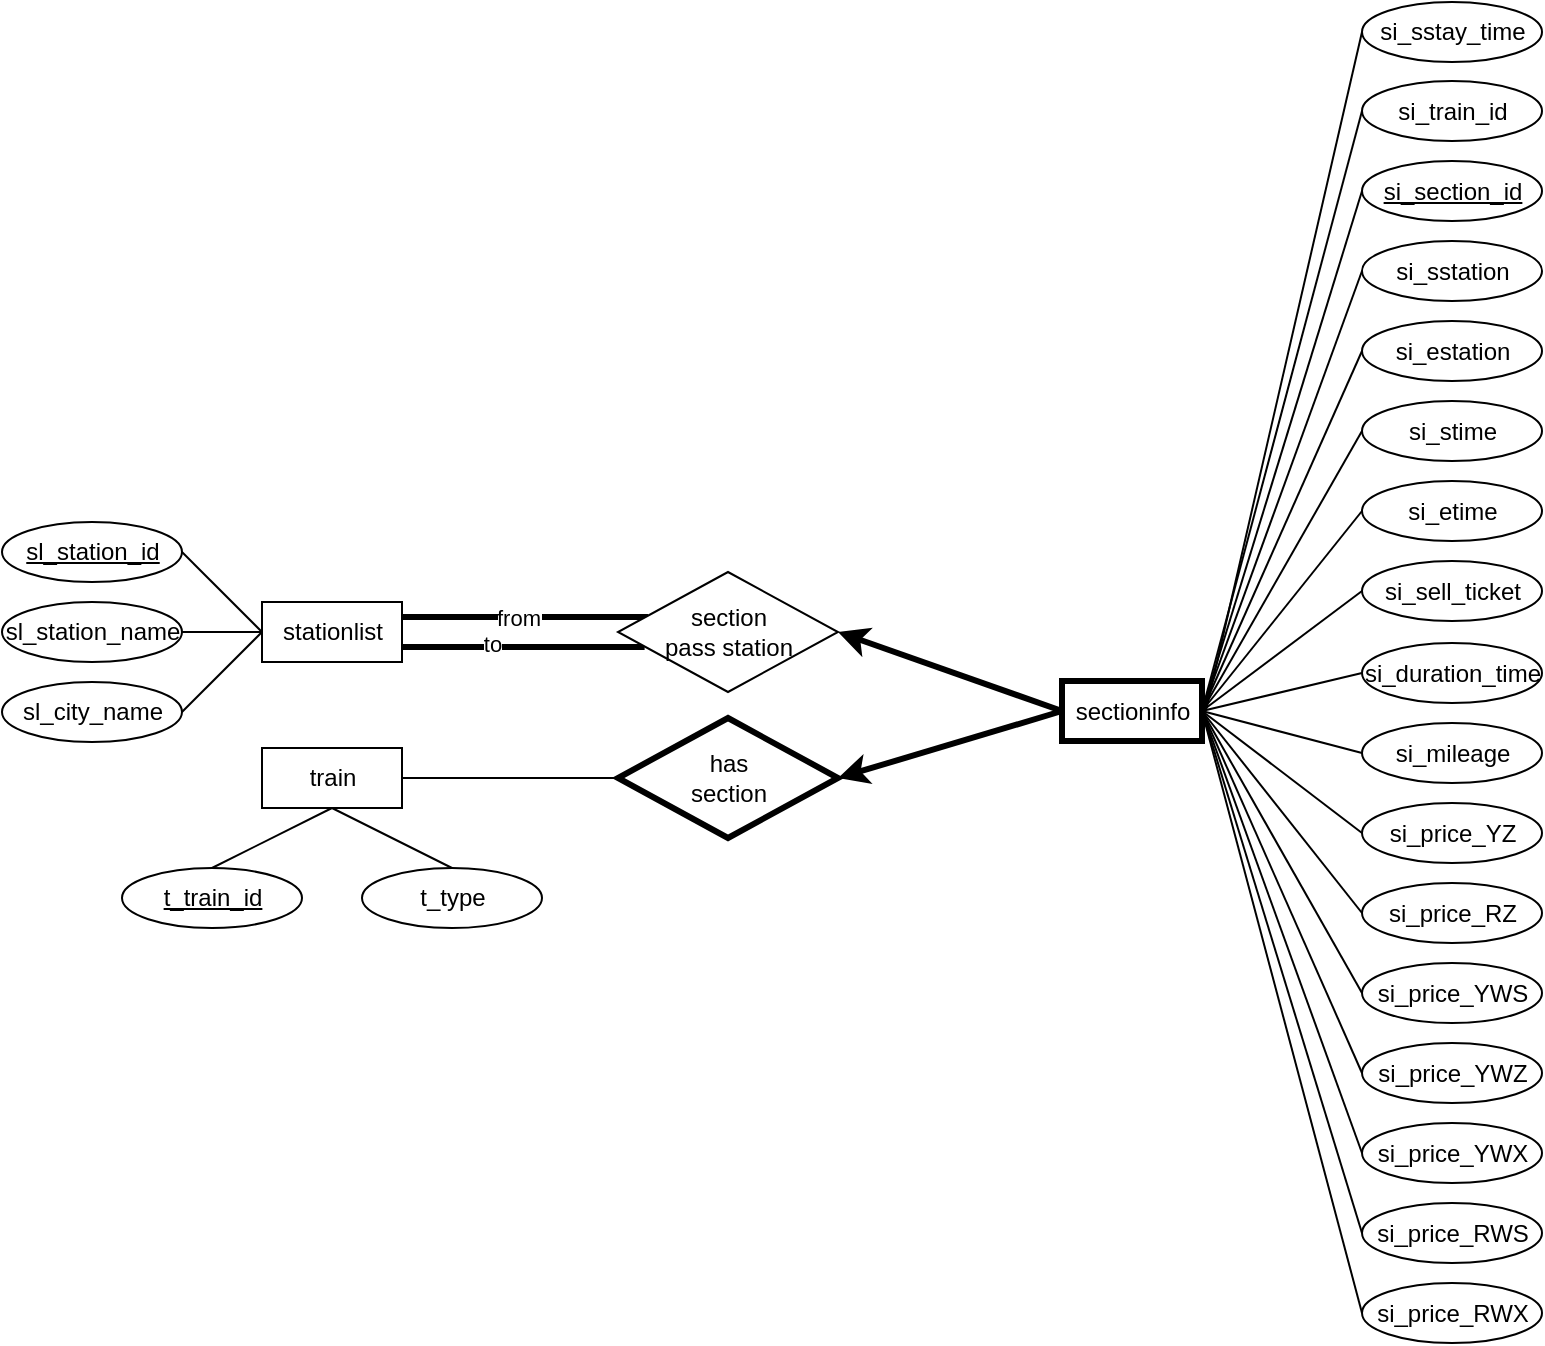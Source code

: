 <mxfile version="14.6.13" type="device"><diagram id="kN1YnAI2vswf2WvvlktZ" name="第 1 页"><mxGraphModel dx="1024" dy="601" grid="0" gridSize="10" guides="1" tooltips="1" connect="1" arrows="1" fold="1" page="1" pageScale="1" pageWidth="1169" pageHeight="827" math="0" shadow="0"><root><mxCell id="0"/><mxCell id="1" parent="0"/><mxCell id="109" style="edgeStyle=none;rounded=0;orthogonalLoop=1;jettySize=auto;html=1;exitX=1;exitY=0.25;exitDx=0;exitDy=0;entryX=0.137;entryY=0.375;entryDx=0;entryDy=0;entryPerimeter=0;endArrow=none;endFill=0;strokeWidth=3;" parent="1" source="41" target="96" edge="1"><mxGeometry relative="1" as="geometry"/></mxCell><mxCell id="111" value="from" style="edgeLabel;html=1;align=center;verticalAlign=middle;resizable=0;points=[];" parent="109" vertex="1" connectable="0"><mxGeometry x="-0.056" y="1" relative="1" as="geometry"><mxPoint y="1" as="offset"/></mxGeometry></mxCell><mxCell id="110" style="edgeStyle=none;rounded=0;orthogonalLoop=1;jettySize=auto;html=1;exitX=1;exitY=0.75;exitDx=0;exitDy=0;entryX=0.121;entryY=0.625;entryDx=0;entryDy=0;entryPerimeter=0;endArrow=none;endFill=0;strokeWidth=3;" parent="1" source="41" target="96" edge="1"><mxGeometry relative="1" as="geometry"/></mxCell><mxCell id="112" value="to" style="edgeLabel;html=1;align=center;verticalAlign=middle;resizable=0;points=[];" parent="110" vertex="1" connectable="0"><mxGeometry x="-0.256" y="2" relative="1" as="geometry"><mxPoint as="offset"/></mxGeometry></mxCell><mxCell id="41" value="stationlist" style="html=1;dashed=0;whitespace=wrap;" parent="1" vertex="1"><mxGeometry x="240" y="440" width="70" height="30" as="geometry"/></mxCell><mxCell id="45" style="edgeStyle=none;rounded=0;orthogonalLoop=1;jettySize=auto;html=1;exitX=1;exitY=0.5;exitDx=0;exitDy=0;entryX=0;entryY=0.5;entryDx=0;entryDy=0;endArrow=none;endFill=0;" parent="1" source="42" target="41" edge="1"><mxGeometry relative="1" as="geometry"/></mxCell><mxCell id="42" value="&lt;u&gt;sl_station_id&lt;/u&gt;" style="shape=ellipse;html=1;dashed=0;whitespace=wrap;perimeter=ellipsePerimeter;" parent="1" vertex="1"><mxGeometry x="110" y="400" width="90" height="30" as="geometry"/></mxCell><mxCell id="46" style="edgeStyle=none;rounded=0;orthogonalLoop=1;jettySize=auto;html=1;exitX=1;exitY=0.5;exitDx=0;exitDy=0;endArrow=none;endFill=0;" parent="1" source="43" edge="1"><mxGeometry relative="1" as="geometry"><mxPoint x="240" y="454.944" as="targetPoint"/></mxGeometry></mxCell><mxCell id="43" value="sl_station_name" style="shape=ellipse;html=1;dashed=0;whitespace=wrap;perimeter=ellipsePerimeter;" parent="1" vertex="1"><mxGeometry x="110" y="440" width="90" height="30" as="geometry"/></mxCell><mxCell id="47" style="edgeStyle=none;rounded=0;orthogonalLoop=1;jettySize=auto;html=1;exitX=1;exitY=0.5;exitDx=0;exitDy=0;entryX=0;entryY=0.5;entryDx=0;entryDy=0;endArrow=none;endFill=0;" parent="1" source="44" target="41" edge="1"><mxGeometry relative="1" as="geometry"/></mxCell><mxCell id="44" value="sl_city_name" style="shape=ellipse;html=1;dashed=0;whitespace=wrap;perimeter=ellipsePerimeter;" parent="1" vertex="1"><mxGeometry x="110" y="480" width="90" height="30" as="geometry"/></mxCell><mxCell id="117" style="edgeStyle=none;rounded=0;orthogonalLoop=1;jettySize=auto;html=1;exitX=0;exitY=0.5;exitDx=0;exitDy=0;entryX=1;entryY=0.5;entryDx=0;entryDy=0;endArrow=classic;endFill=1;strokeWidth=3;startArrow=none;startFill=0;" parent="1" source="55" target="114" edge="1"><mxGeometry relative="1" as="geometry"/></mxCell><mxCell id="55" value="sectioninfo" style="html=1;dashed=0;whitespace=wrap;strokeWidth=3;" parent="1" vertex="1"><mxGeometry x="640" y="479.5" width="70" height="30" as="geometry"/></mxCell><mxCell id="84" style="edgeStyle=none;rounded=0;orthogonalLoop=1;jettySize=auto;html=1;exitX=0;exitY=0.5;exitDx=0;exitDy=0;endArrow=none;endFill=0;strokeWidth=1;entryX=1;entryY=0.5;entryDx=0;entryDy=0;" parent="1" source="65" target="55" edge="1"><mxGeometry relative="1" as="geometry"><mxPoint x="750" y="575.5" as="targetPoint"/></mxGeometry></mxCell><mxCell id="65" value="si_etime" style="shape=ellipse;html=1;dashed=0;whitespace=wrap;perimeter=ellipsePerimeter;" parent="1" vertex="1"><mxGeometry x="790" y="379.5" width="90" height="30" as="geometry"/></mxCell><mxCell id="86" style="edgeStyle=none;rounded=0;orthogonalLoop=1;jettySize=auto;html=1;exitX=0;exitY=0.5;exitDx=0;exitDy=0;entryX=1;entryY=0.5;entryDx=0;entryDy=0;endArrow=none;endFill=0;strokeWidth=1;" parent="1" source="66" target="55" edge="1"><mxGeometry relative="1" as="geometry"/></mxCell><mxCell id="66" value="si_duration_time" style="shape=ellipse;html=1;dashed=0;whitespace=wrap;perimeter=ellipsePerimeter;" parent="1" vertex="1"><mxGeometry x="790" y="460.5" width="90" height="30" as="geometry"/></mxCell><mxCell id="87" style="edgeStyle=none;rounded=0;orthogonalLoop=1;jettySize=auto;html=1;exitX=0;exitY=0.5;exitDx=0;exitDy=0;entryX=1;entryY=0.5;entryDx=0;entryDy=0;endArrow=none;endFill=0;strokeWidth=1;" parent="1" source="67" target="55" edge="1"><mxGeometry relative="1" as="geometry"/></mxCell><mxCell id="67" value="si_mileage" style="shape=ellipse;html=1;dashed=0;whitespace=wrap;perimeter=ellipsePerimeter;" parent="1" vertex="1"><mxGeometry x="790" y="500.5" width="90" height="30" as="geometry"/></mxCell><mxCell id="88" style="edgeStyle=none;rounded=0;orthogonalLoop=1;jettySize=auto;html=1;exitX=0;exitY=0.5;exitDx=0;exitDy=0;entryX=1;entryY=0.5;entryDx=0;entryDy=0;endArrow=none;endFill=0;strokeWidth=1;" parent="1" source="68" target="55" edge="1"><mxGeometry relative="1" as="geometry"/></mxCell><mxCell id="68" value="si_price_YZ" style="shape=ellipse;html=1;dashed=0;whitespace=wrap;perimeter=ellipsePerimeter;" parent="1" vertex="1"><mxGeometry x="790" y="540.5" width="90" height="30" as="geometry"/></mxCell><mxCell id="89" style="edgeStyle=none;rounded=0;orthogonalLoop=1;jettySize=auto;html=1;exitX=0;exitY=0.5;exitDx=0;exitDy=0;endArrow=none;endFill=0;strokeWidth=1;entryX=1;entryY=0.5;entryDx=0;entryDy=0;" parent="1" source="69" target="55" edge="1"><mxGeometry relative="1" as="geometry"/></mxCell><mxCell id="69" value="si_price_RZ" style="shape=ellipse;html=1;dashed=0;whitespace=wrap;perimeter=ellipsePerimeter;" parent="1" vertex="1"><mxGeometry x="790" y="580.5" width="90" height="30" as="geometry"/></mxCell><mxCell id="90" style="edgeStyle=none;rounded=0;orthogonalLoop=1;jettySize=auto;html=1;exitX=0;exitY=0.5;exitDx=0;exitDy=0;entryX=1;entryY=0.5;entryDx=0;entryDy=0;endArrow=none;endFill=0;strokeWidth=1;" parent="1" source="70" target="55" edge="1"><mxGeometry relative="1" as="geometry"/></mxCell><mxCell id="70" value="si_price_YWS" style="shape=ellipse;html=1;dashed=0;whitespace=wrap;perimeter=ellipsePerimeter;" parent="1" vertex="1"><mxGeometry x="790" y="620.5" width="90" height="30" as="geometry"/></mxCell><mxCell id="91" style="edgeStyle=none;rounded=0;orthogonalLoop=1;jettySize=auto;html=1;exitX=0;exitY=0.5;exitDx=0;exitDy=0;entryX=1;entryY=0.5;entryDx=0;entryDy=0;endArrow=none;endFill=0;strokeWidth=1;" parent="1" source="71" target="55" edge="1"><mxGeometry relative="1" as="geometry"/></mxCell><mxCell id="71" value="si_price_YWZ" style="shape=ellipse;html=1;dashed=0;whitespace=wrap;perimeter=ellipsePerimeter;" parent="1" vertex="1"><mxGeometry x="790" y="660.5" width="90" height="30" as="geometry"/></mxCell><mxCell id="92" style="edgeStyle=none;rounded=0;orthogonalLoop=1;jettySize=auto;html=1;exitX=0;exitY=0.5;exitDx=0;exitDy=0;endArrow=none;endFill=0;strokeWidth=1;entryX=1;entryY=0.5;entryDx=0;entryDy=0;" parent="1" source="72" target="55" edge="1"><mxGeometry relative="1" as="geometry"><mxPoint x="750" y="585.5" as="targetPoint"/></mxGeometry></mxCell><mxCell id="72" value="si_price_YWX" style="shape=ellipse;html=1;dashed=0;whitespace=wrap;perimeter=ellipsePerimeter;" parent="1" vertex="1"><mxGeometry x="790" y="700.5" width="90" height="30" as="geometry"/></mxCell><mxCell id="93" style="edgeStyle=none;rounded=0;orthogonalLoop=1;jettySize=auto;html=1;exitX=0;exitY=0.5;exitDx=0;exitDy=0;endArrow=none;endFill=0;strokeWidth=1;entryX=1;entryY=0.5;entryDx=0;entryDy=0;" parent="1" source="73" target="55" edge="1"><mxGeometry relative="1" as="geometry"><mxPoint x="750" y="585.5" as="targetPoint"/></mxGeometry></mxCell><mxCell id="73" value="si_price_RWS" style="shape=ellipse;html=1;dashed=0;whitespace=wrap;perimeter=ellipsePerimeter;" parent="1" vertex="1"><mxGeometry x="790" y="740.5" width="90" height="30" as="geometry"/></mxCell><mxCell id="80" style="edgeStyle=none;rounded=0;orthogonalLoop=1;jettySize=auto;html=1;entryX=1;entryY=0.5;entryDx=0;entryDy=0;endArrow=none;endFill=0;strokeWidth=1;exitX=0;exitY=0.5;exitDx=0;exitDy=0;" parent="1" source="74" target="55" edge="1"><mxGeometry relative="1" as="geometry"/></mxCell><mxCell id="74" value="si_train_id" style="shape=ellipse;html=1;dashed=0;whitespace=wrap;perimeter=ellipsePerimeter;" parent="1" vertex="1"><mxGeometry x="790" y="179.5" width="90" height="30" as="geometry"/></mxCell><mxCell id="81" style="edgeStyle=none;rounded=0;orthogonalLoop=1;jettySize=auto;html=1;exitX=0;exitY=0.5;exitDx=0;exitDy=0;endArrow=none;endFill=0;strokeWidth=1;entryX=1;entryY=0.5;entryDx=0;entryDy=0;" parent="1" source="75" target="55" edge="1"><mxGeometry relative="1" as="geometry"><mxPoint x="750" y="565.5" as="targetPoint"/></mxGeometry></mxCell><mxCell id="75" value="&lt;u&gt;si_section_id&lt;/u&gt;" style="shape=ellipse;html=1;dashed=0;whitespace=wrap;perimeter=ellipsePerimeter;" parent="1" vertex="1"><mxGeometry x="790" y="219.5" width="90" height="30" as="geometry"/></mxCell><mxCell id="85" style="edgeStyle=none;rounded=0;orthogonalLoop=1;jettySize=auto;html=1;exitX=0;exitY=0.5;exitDx=0;exitDy=0;endArrow=none;endFill=0;strokeWidth=1;entryX=1;entryY=0.5;entryDx=0;entryDy=0;" parent="1" source="76" target="55" edge="1"><mxGeometry relative="1" as="geometry"><mxPoint x="750" y="565.5" as="targetPoint"/></mxGeometry></mxCell><mxCell id="76" value="si_sstation" style="shape=ellipse;html=1;dashed=0;whitespace=wrap;perimeter=ellipsePerimeter;" parent="1" vertex="1"><mxGeometry x="790" y="259.5" width="90" height="30" as="geometry"/></mxCell><mxCell id="82" style="edgeStyle=none;rounded=0;orthogonalLoop=1;jettySize=auto;html=1;exitX=0;exitY=0.5;exitDx=0;exitDy=0;entryX=1;entryY=0.5;entryDx=0;entryDy=0;endArrow=none;endFill=0;strokeWidth=1;" parent="1" source="77" target="55" edge="1"><mxGeometry relative="1" as="geometry"/></mxCell><mxCell id="77" value="si_estation" style="shape=ellipse;html=1;dashed=0;whitespace=wrap;perimeter=ellipsePerimeter;" parent="1" vertex="1"><mxGeometry x="790" y="299.5" width="90" height="30" as="geometry"/></mxCell><mxCell id="83" style="edgeStyle=none;rounded=0;orthogonalLoop=1;jettySize=auto;html=1;exitX=0;exitY=0.5;exitDx=0;exitDy=0;entryX=1;entryY=0.5;entryDx=0;entryDy=0;endArrow=none;endFill=0;strokeWidth=1;" parent="1" source="78" target="55" edge="1"><mxGeometry relative="1" as="geometry"/></mxCell><mxCell id="78" value="si_stime" style="shape=ellipse;html=1;dashed=0;whitespace=wrap;perimeter=ellipsePerimeter;" parent="1" vertex="1"><mxGeometry x="790" y="339.5" width="90" height="30" as="geometry"/></mxCell><mxCell id="94" style="edgeStyle=none;rounded=0;orthogonalLoop=1;jettySize=auto;html=1;exitX=0;exitY=0.5;exitDx=0;exitDy=0;endArrow=none;endFill=0;strokeWidth=1;entryX=1;entryY=0.5;entryDx=0;entryDy=0;" parent="1" source="79" target="55" edge="1"><mxGeometry relative="1" as="geometry"><mxPoint x="750" y="585.5" as="targetPoint"/></mxGeometry></mxCell><mxCell id="79" value="si_price_RWX" style="shape=ellipse;html=1;dashed=0;whitespace=wrap;perimeter=ellipsePerimeter;" parent="1" vertex="1"><mxGeometry x="790" y="780.5" width="90" height="30" as="geometry"/></mxCell><mxCell id="135" style="edgeStyle=none;rounded=0;orthogonalLoop=1;jettySize=auto;html=1;exitX=1;exitY=0.5;exitDx=0;exitDy=0;entryX=0;entryY=0.5;entryDx=0;entryDy=0;endArrow=none;endFill=0;strokeWidth=3;startArrow=classic;startFill=1;" parent="1" source="96" target="55" edge="1"><mxGeometry relative="1" as="geometry"/></mxCell><mxCell id="96" value="section&lt;br&gt;pass station" style="shape=rhombus;html=1;dashed=0;whitespace=wrap;perimeter=rhombusPerimeter;" parent="1" vertex="1"><mxGeometry x="418" y="425" width="110" height="60" as="geometry"/></mxCell><mxCell id="101" style="rounded=0;orthogonalLoop=1;jettySize=auto;html=1;exitX=0.5;exitY=0;exitDx=0;exitDy=0;entryX=0.5;entryY=1;entryDx=0;entryDy=0;endArrow=none;endFill=0;" parent="1" source="98" target="100" edge="1"><mxGeometry relative="1" as="geometry"/></mxCell><mxCell id="98" value="&lt;u&gt;t_train_id&lt;/u&gt;" style="shape=ellipse;html=1;dashed=0;whitespace=wrap;perimeter=ellipsePerimeter;" parent="1" vertex="1"><mxGeometry x="170" y="573" width="90" height="30" as="geometry"/></mxCell><mxCell id="104" style="edgeStyle=none;rounded=0;orthogonalLoop=1;jettySize=auto;html=1;exitX=0.5;exitY=0;exitDx=0;exitDy=0;entryX=0.5;entryY=1;entryDx=0;entryDy=0;endArrow=none;endFill=0;" parent="1" source="99" target="100" edge="1"><mxGeometry relative="1" as="geometry"/></mxCell><mxCell id="99" value="t_type" style="shape=ellipse;html=1;dashed=0;whitespace=wrap;perimeter=ellipsePerimeter;" parent="1" vertex="1"><mxGeometry x="290" y="573" width="90" height="30" as="geometry"/></mxCell><mxCell id="115" style="edgeStyle=none;rounded=0;orthogonalLoop=1;jettySize=auto;html=1;exitX=1;exitY=0.5;exitDx=0;exitDy=0;entryX=0;entryY=0.5;entryDx=0;entryDy=0;endArrow=none;endFill=0;" parent="1" source="100" target="114" edge="1"><mxGeometry relative="1" as="geometry"><mxPoint x="380" y="528" as="targetPoint"/></mxGeometry></mxCell><mxCell id="100" value="train" style="html=1;dashed=0;whitespace=wrap;" parent="1" vertex="1"><mxGeometry x="240" y="513" width="70" height="30" as="geometry"/></mxCell><mxCell id="114" value="has&lt;br&gt;section" style="shape=rhombus;html=1;dashed=0;whitespace=wrap;perimeter=rhombusPerimeter;strokeWidth=3;" parent="1" vertex="1"><mxGeometry x="418" y="498" width="110" height="60" as="geometry"/></mxCell><mxCell id="122" style="edgeStyle=none;rounded=0;orthogonalLoop=1;jettySize=auto;html=1;exitX=0;exitY=0.5;exitDx=0;exitDy=0;entryX=1;entryY=0.5;entryDx=0;entryDy=0;endArrow=none;endFill=0;" parent="1" source="121" target="55" edge="1"><mxGeometry relative="1" as="geometry"/></mxCell><mxCell id="121" value="si_sell_ticket" style="shape=ellipse;html=1;dashed=0;whitespace=wrap;perimeter=ellipsePerimeter;" parent="1" vertex="1"><mxGeometry x="790" y="419.5" width="90" height="30" as="geometry"/></mxCell><mxCell id="T7J0MWb0PXCoklLX8-ZZ-135" value="si_sstay_time" style="shape=ellipse;html=1;dashed=0;whitespace=wrap;perimeter=ellipsePerimeter;" vertex="1" parent="1"><mxGeometry x="790" y="140" width="90" height="30" as="geometry"/></mxCell><mxCell id="T7J0MWb0PXCoklLX8-ZZ-136" style="edgeStyle=none;rounded=0;orthogonalLoop=1;jettySize=auto;html=1;endArrow=none;endFill=0;strokeWidth=1;exitX=0;exitY=0.5;exitDx=0;exitDy=0;" edge="1" parent="1" source="T7J0MWb0PXCoklLX8-ZZ-135"><mxGeometry relative="1" as="geometry"><mxPoint x="800" y="204.5" as="sourcePoint"/><mxPoint x="712" y="494" as="targetPoint"/></mxGeometry></mxCell></root></mxGraphModel></diagram></mxfile>